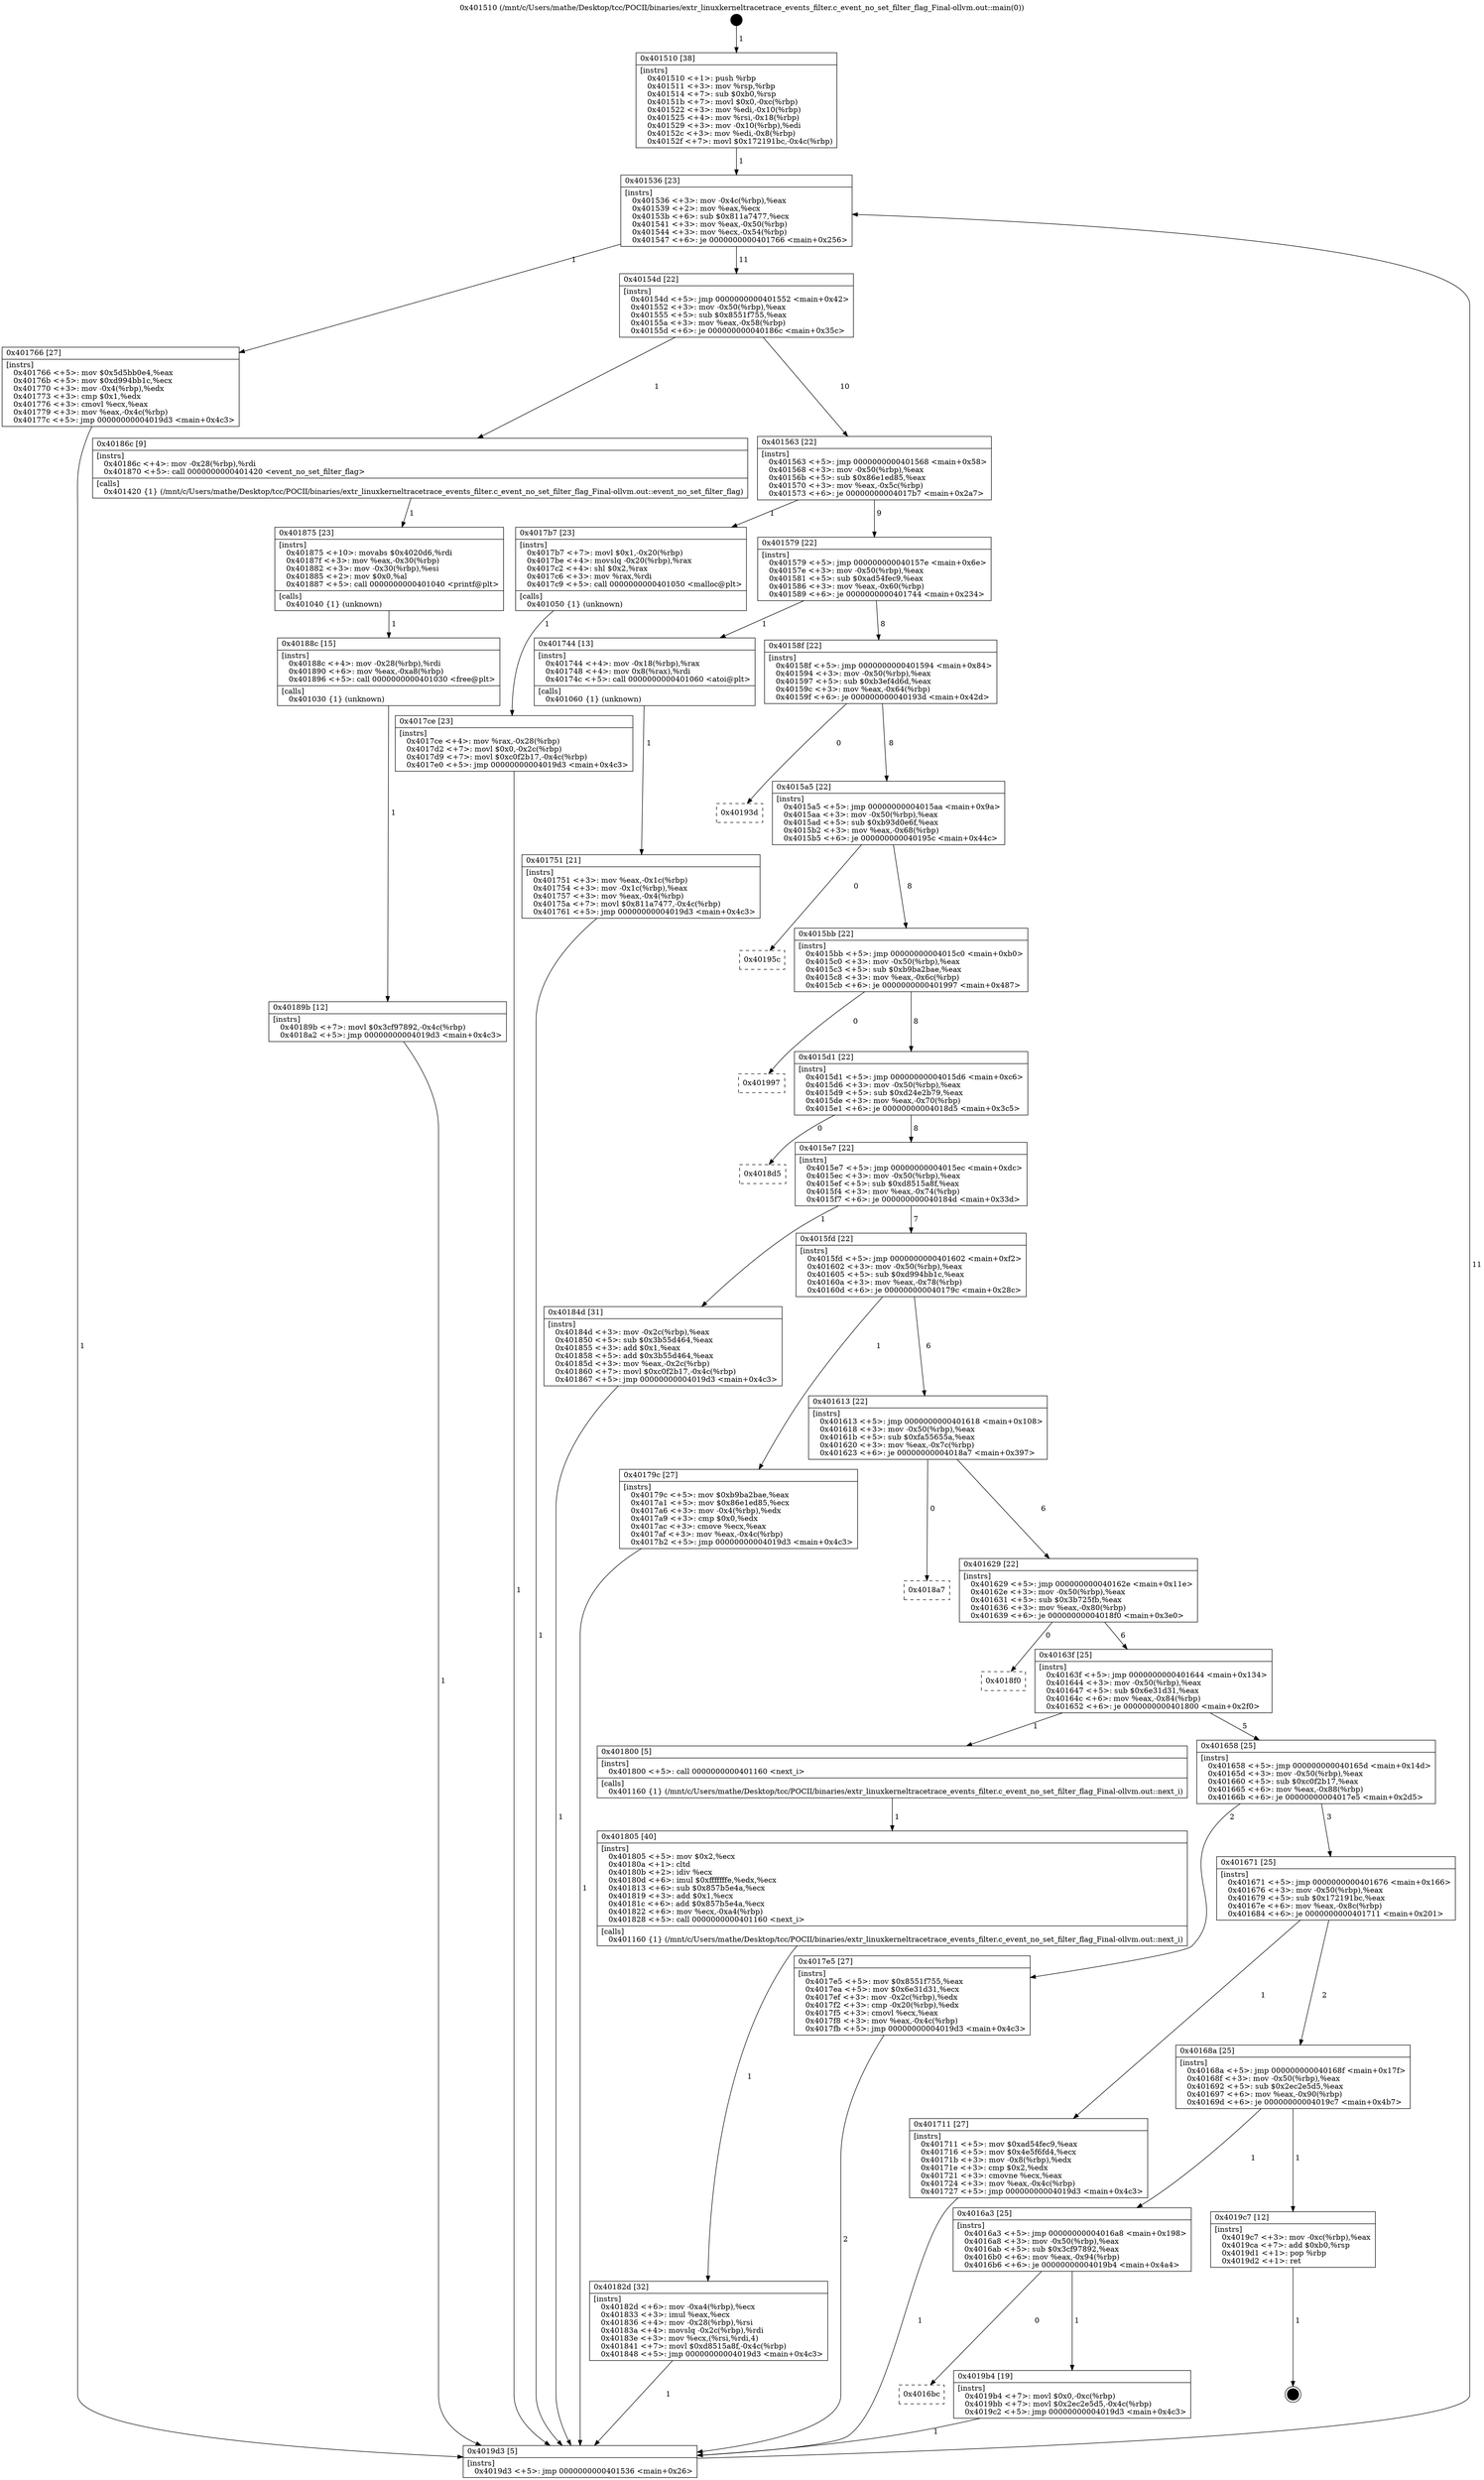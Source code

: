 digraph "0x401510" {
  label = "0x401510 (/mnt/c/Users/mathe/Desktop/tcc/POCII/binaries/extr_linuxkerneltracetrace_events_filter.c_event_no_set_filter_flag_Final-ollvm.out::main(0))"
  labelloc = "t"
  node[shape=record]

  Entry [label="",width=0.3,height=0.3,shape=circle,fillcolor=black,style=filled]
  "0x401536" [label="{
     0x401536 [23]\l
     | [instrs]\l
     &nbsp;&nbsp;0x401536 \<+3\>: mov -0x4c(%rbp),%eax\l
     &nbsp;&nbsp;0x401539 \<+2\>: mov %eax,%ecx\l
     &nbsp;&nbsp;0x40153b \<+6\>: sub $0x811a7477,%ecx\l
     &nbsp;&nbsp;0x401541 \<+3\>: mov %eax,-0x50(%rbp)\l
     &nbsp;&nbsp;0x401544 \<+3\>: mov %ecx,-0x54(%rbp)\l
     &nbsp;&nbsp;0x401547 \<+6\>: je 0000000000401766 \<main+0x256\>\l
  }"]
  "0x401766" [label="{
     0x401766 [27]\l
     | [instrs]\l
     &nbsp;&nbsp;0x401766 \<+5\>: mov $0x5d5bb0e4,%eax\l
     &nbsp;&nbsp;0x40176b \<+5\>: mov $0xd994bb1c,%ecx\l
     &nbsp;&nbsp;0x401770 \<+3\>: mov -0x4(%rbp),%edx\l
     &nbsp;&nbsp;0x401773 \<+3\>: cmp $0x1,%edx\l
     &nbsp;&nbsp;0x401776 \<+3\>: cmovl %ecx,%eax\l
     &nbsp;&nbsp;0x401779 \<+3\>: mov %eax,-0x4c(%rbp)\l
     &nbsp;&nbsp;0x40177c \<+5\>: jmp 00000000004019d3 \<main+0x4c3\>\l
  }"]
  "0x40154d" [label="{
     0x40154d [22]\l
     | [instrs]\l
     &nbsp;&nbsp;0x40154d \<+5\>: jmp 0000000000401552 \<main+0x42\>\l
     &nbsp;&nbsp;0x401552 \<+3\>: mov -0x50(%rbp),%eax\l
     &nbsp;&nbsp;0x401555 \<+5\>: sub $0x8551f755,%eax\l
     &nbsp;&nbsp;0x40155a \<+3\>: mov %eax,-0x58(%rbp)\l
     &nbsp;&nbsp;0x40155d \<+6\>: je 000000000040186c \<main+0x35c\>\l
  }"]
  Exit [label="",width=0.3,height=0.3,shape=circle,fillcolor=black,style=filled,peripheries=2]
  "0x40186c" [label="{
     0x40186c [9]\l
     | [instrs]\l
     &nbsp;&nbsp;0x40186c \<+4\>: mov -0x28(%rbp),%rdi\l
     &nbsp;&nbsp;0x401870 \<+5\>: call 0000000000401420 \<event_no_set_filter_flag\>\l
     | [calls]\l
     &nbsp;&nbsp;0x401420 \{1\} (/mnt/c/Users/mathe/Desktop/tcc/POCII/binaries/extr_linuxkerneltracetrace_events_filter.c_event_no_set_filter_flag_Final-ollvm.out::event_no_set_filter_flag)\l
  }"]
  "0x401563" [label="{
     0x401563 [22]\l
     | [instrs]\l
     &nbsp;&nbsp;0x401563 \<+5\>: jmp 0000000000401568 \<main+0x58\>\l
     &nbsp;&nbsp;0x401568 \<+3\>: mov -0x50(%rbp),%eax\l
     &nbsp;&nbsp;0x40156b \<+5\>: sub $0x86e1ed85,%eax\l
     &nbsp;&nbsp;0x401570 \<+3\>: mov %eax,-0x5c(%rbp)\l
     &nbsp;&nbsp;0x401573 \<+6\>: je 00000000004017b7 \<main+0x2a7\>\l
  }"]
  "0x4016bc" [label="{
     0x4016bc\l
  }", style=dashed]
  "0x4017b7" [label="{
     0x4017b7 [23]\l
     | [instrs]\l
     &nbsp;&nbsp;0x4017b7 \<+7\>: movl $0x1,-0x20(%rbp)\l
     &nbsp;&nbsp;0x4017be \<+4\>: movslq -0x20(%rbp),%rax\l
     &nbsp;&nbsp;0x4017c2 \<+4\>: shl $0x2,%rax\l
     &nbsp;&nbsp;0x4017c6 \<+3\>: mov %rax,%rdi\l
     &nbsp;&nbsp;0x4017c9 \<+5\>: call 0000000000401050 \<malloc@plt\>\l
     | [calls]\l
     &nbsp;&nbsp;0x401050 \{1\} (unknown)\l
  }"]
  "0x401579" [label="{
     0x401579 [22]\l
     | [instrs]\l
     &nbsp;&nbsp;0x401579 \<+5\>: jmp 000000000040157e \<main+0x6e\>\l
     &nbsp;&nbsp;0x40157e \<+3\>: mov -0x50(%rbp),%eax\l
     &nbsp;&nbsp;0x401581 \<+5\>: sub $0xad54fec9,%eax\l
     &nbsp;&nbsp;0x401586 \<+3\>: mov %eax,-0x60(%rbp)\l
     &nbsp;&nbsp;0x401589 \<+6\>: je 0000000000401744 \<main+0x234\>\l
  }"]
  "0x4019b4" [label="{
     0x4019b4 [19]\l
     | [instrs]\l
     &nbsp;&nbsp;0x4019b4 \<+7\>: movl $0x0,-0xc(%rbp)\l
     &nbsp;&nbsp;0x4019bb \<+7\>: movl $0x2ec2e5d5,-0x4c(%rbp)\l
     &nbsp;&nbsp;0x4019c2 \<+5\>: jmp 00000000004019d3 \<main+0x4c3\>\l
  }"]
  "0x401744" [label="{
     0x401744 [13]\l
     | [instrs]\l
     &nbsp;&nbsp;0x401744 \<+4\>: mov -0x18(%rbp),%rax\l
     &nbsp;&nbsp;0x401748 \<+4\>: mov 0x8(%rax),%rdi\l
     &nbsp;&nbsp;0x40174c \<+5\>: call 0000000000401060 \<atoi@plt\>\l
     | [calls]\l
     &nbsp;&nbsp;0x401060 \{1\} (unknown)\l
  }"]
  "0x40158f" [label="{
     0x40158f [22]\l
     | [instrs]\l
     &nbsp;&nbsp;0x40158f \<+5\>: jmp 0000000000401594 \<main+0x84\>\l
     &nbsp;&nbsp;0x401594 \<+3\>: mov -0x50(%rbp),%eax\l
     &nbsp;&nbsp;0x401597 \<+5\>: sub $0xb3ef4d6d,%eax\l
     &nbsp;&nbsp;0x40159c \<+3\>: mov %eax,-0x64(%rbp)\l
     &nbsp;&nbsp;0x40159f \<+6\>: je 000000000040193d \<main+0x42d\>\l
  }"]
  "0x4016a3" [label="{
     0x4016a3 [25]\l
     | [instrs]\l
     &nbsp;&nbsp;0x4016a3 \<+5\>: jmp 00000000004016a8 \<main+0x198\>\l
     &nbsp;&nbsp;0x4016a8 \<+3\>: mov -0x50(%rbp),%eax\l
     &nbsp;&nbsp;0x4016ab \<+5\>: sub $0x3cf97892,%eax\l
     &nbsp;&nbsp;0x4016b0 \<+6\>: mov %eax,-0x94(%rbp)\l
     &nbsp;&nbsp;0x4016b6 \<+6\>: je 00000000004019b4 \<main+0x4a4\>\l
  }"]
  "0x40193d" [label="{
     0x40193d\l
  }", style=dashed]
  "0x4015a5" [label="{
     0x4015a5 [22]\l
     | [instrs]\l
     &nbsp;&nbsp;0x4015a5 \<+5\>: jmp 00000000004015aa \<main+0x9a\>\l
     &nbsp;&nbsp;0x4015aa \<+3\>: mov -0x50(%rbp),%eax\l
     &nbsp;&nbsp;0x4015ad \<+5\>: sub $0xb93d0e6f,%eax\l
     &nbsp;&nbsp;0x4015b2 \<+3\>: mov %eax,-0x68(%rbp)\l
     &nbsp;&nbsp;0x4015b5 \<+6\>: je 000000000040195c \<main+0x44c\>\l
  }"]
  "0x4019c7" [label="{
     0x4019c7 [12]\l
     | [instrs]\l
     &nbsp;&nbsp;0x4019c7 \<+3\>: mov -0xc(%rbp),%eax\l
     &nbsp;&nbsp;0x4019ca \<+7\>: add $0xb0,%rsp\l
     &nbsp;&nbsp;0x4019d1 \<+1\>: pop %rbp\l
     &nbsp;&nbsp;0x4019d2 \<+1\>: ret\l
  }"]
  "0x40195c" [label="{
     0x40195c\l
  }", style=dashed]
  "0x4015bb" [label="{
     0x4015bb [22]\l
     | [instrs]\l
     &nbsp;&nbsp;0x4015bb \<+5\>: jmp 00000000004015c0 \<main+0xb0\>\l
     &nbsp;&nbsp;0x4015c0 \<+3\>: mov -0x50(%rbp),%eax\l
     &nbsp;&nbsp;0x4015c3 \<+5\>: sub $0xb9ba2bae,%eax\l
     &nbsp;&nbsp;0x4015c8 \<+3\>: mov %eax,-0x6c(%rbp)\l
     &nbsp;&nbsp;0x4015cb \<+6\>: je 0000000000401997 \<main+0x487\>\l
  }"]
  "0x40189b" [label="{
     0x40189b [12]\l
     | [instrs]\l
     &nbsp;&nbsp;0x40189b \<+7\>: movl $0x3cf97892,-0x4c(%rbp)\l
     &nbsp;&nbsp;0x4018a2 \<+5\>: jmp 00000000004019d3 \<main+0x4c3\>\l
  }"]
  "0x401997" [label="{
     0x401997\l
  }", style=dashed]
  "0x4015d1" [label="{
     0x4015d1 [22]\l
     | [instrs]\l
     &nbsp;&nbsp;0x4015d1 \<+5\>: jmp 00000000004015d6 \<main+0xc6\>\l
     &nbsp;&nbsp;0x4015d6 \<+3\>: mov -0x50(%rbp),%eax\l
     &nbsp;&nbsp;0x4015d9 \<+5\>: sub $0xd24e2b79,%eax\l
     &nbsp;&nbsp;0x4015de \<+3\>: mov %eax,-0x70(%rbp)\l
     &nbsp;&nbsp;0x4015e1 \<+6\>: je 00000000004018d5 \<main+0x3c5\>\l
  }"]
  "0x40188c" [label="{
     0x40188c [15]\l
     | [instrs]\l
     &nbsp;&nbsp;0x40188c \<+4\>: mov -0x28(%rbp),%rdi\l
     &nbsp;&nbsp;0x401890 \<+6\>: mov %eax,-0xa8(%rbp)\l
     &nbsp;&nbsp;0x401896 \<+5\>: call 0000000000401030 \<free@plt\>\l
     | [calls]\l
     &nbsp;&nbsp;0x401030 \{1\} (unknown)\l
  }"]
  "0x4018d5" [label="{
     0x4018d5\l
  }", style=dashed]
  "0x4015e7" [label="{
     0x4015e7 [22]\l
     | [instrs]\l
     &nbsp;&nbsp;0x4015e7 \<+5\>: jmp 00000000004015ec \<main+0xdc\>\l
     &nbsp;&nbsp;0x4015ec \<+3\>: mov -0x50(%rbp),%eax\l
     &nbsp;&nbsp;0x4015ef \<+5\>: sub $0xd8515a8f,%eax\l
     &nbsp;&nbsp;0x4015f4 \<+3\>: mov %eax,-0x74(%rbp)\l
     &nbsp;&nbsp;0x4015f7 \<+6\>: je 000000000040184d \<main+0x33d\>\l
  }"]
  "0x401875" [label="{
     0x401875 [23]\l
     | [instrs]\l
     &nbsp;&nbsp;0x401875 \<+10\>: movabs $0x4020d6,%rdi\l
     &nbsp;&nbsp;0x40187f \<+3\>: mov %eax,-0x30(%rbp)\l
     &nbsp;&nbsp;0x401882 \<+3\>: mov -0x30(%rbp),%esi\l
     &nbsp;&nbsp;0x401885 \<+2\>: mov $0x0,%al\l
     &nbsp;&nbsp;0x401887 \<+5\>: call 0000000000401040 \<printf@plt\>\l
     | [calls]\l
     &nbsp;&nbsp;0x401040 \{1\} (unknown)\l
  }"]
  "0x40184d" [label="{
     0x40184d [31]\l
     | [instrs]\l
     &nbsp;&nbsp;0x40184d \<+3\>: mov -0x2c(%rbp),%eax\l
     &nbsp;&nbsp;0x401850 \<+5\>: sub $0x3b55d464,%eax\l
     &nbsp;&nbsp;0x401855 \<+3\>: add $0x1,%eax\l
     &nbsp;&nbsp;0x401858 \<+5\>: add $0x3b55d464,%eax\l
     &nbsp;&nbsp;0x40185d \<+3\>: mov %eax,-0x2c(%rbp)\l
     &nbsp;&nbsp;0x401860 \<+7\>: movl $0xc0f2b17,-0x4c(%rbp)\l
     &nbsp;&nbsp;0x401867 \<+5\>: jmp 00000000004019d3 \<main+0x4c3\>\l
  }"]
  "0x4015fd" [label="{
     0x4015fd [22]\l
     | [instrs]\l
     &nbsp;&nbsp;0x4015fd \<+5\>: jmp 0000000000401602 \<main+0xf2\>\l
     &nbsp;&nbsp;0x401602 \<+3\>: mov -0x50(%rbp),%eax\l
     &nbsp;&nbsp;0x401605 \<+5\>: sub $0xd994bb1c,%eax\l
     &nbsp;&nbsp;0x40160a \<+3\>: mov %eax,-0x78(%rbp)\l
     &nbsp;&nbsp;0x40160d \<+6\>: je 000000000040179c \<main+0x28c\>\l
  }"]
  "0x40182d" [label="{
     0x40182d [32]\l
     | [instrs]\l
     &nbsp;&nbsp;0x40182d \<+6\>: mov -0xa4(%rbp),%ecx\l
     &nbsp;&nbsp;0x401833 \<+3\>: imul %eax,%ecx\l
     &nbsp;&nbsp;0x401836 \<+4\>: mov -0x28(%rbp),%rsi\l
     &nbsp;&nbsp;0x40183a \<+4\>: movslq -0x2c(%rbp),%rdi\l
     &nbsp;&nbsp;0x40183e \<+3\>: mov %ecx,(%rsi,%rdi,4)\l
     &nbsp;&nbsp;0x401841 \<+7\>: movl $0xd8515a8f,-0x4c(%rbp)\l
     &nbsp;&nbsp;0x401848 \<+5\>: jmp 00000000004019d3 \<main+0x4c3\>\l
  }"]
  "0x40179c" [label="{
     0x40179c [27]\l
     | [instrs]\l
     &nbsp;&nbsp;0x40179c \<+5\>: mov $0xb9ba2bae,%eax\l
     &nbsp;&nbsp;0x4017a1 \<+5\>: mov $0x86e1ed85,%ecx\l
     &nbsp;&nbsp;0x4017a6 \<+3\>: mov -0x4(%rbp),%edx\l
     &nbsp;&nbsp;0x4017a9 \<+3\>: cmp $0x0,%edx\l
     &nbsp;&nbsp;0x4017ac \<+3\>: cmove %ecx,%eax\l
     &nbsp;&nbsp;0x4017af \<+3\>: mov %eax,-0x4c(%rbp)\l
     &nbsp;&nbsp;0x4017b2 \<+5\>: jmp 00000000004019d3 \<main+0x4c3\>\l
  }"]
  "0x401613" [label="{
     0x401613 [22]\l
     | [instrs]\l
     &nbsp;&nbsp;0x401613 \<+5\>: jmp 0000000000401618 \<main+0x108\>\l
     &nbsp;&nbsp;0x401618 \<+3\>: mov -0x50(%rbp),%eax\l
     &nbsp;&nbsp;0x40161b \<+5\>: sub $0xfa55655a,%eax\l
     &nbsp;&nbsp;0x401620 \<+3\>: mov %eax,-0x7c(%rbp)\l
     &nbsp;&nbsp;0x401623 \<+6\>: je 00000000004018a7 \<main+0x397\>\l
  }"]
  "0x401805" [label="{
     0x401805 [40]\l
     | [instrs]\l
     &nbsp;&nbsp;0x401805 \<+5\>: mov $0x2,%ecx\l
     &nbsp;&nbsp;0x40180a \<+1\>: cltd\l
     &nbsp;&nbsp;0x40180b \<+2\>: idiv %ecx\l
     &nbsp;&nbsp;0x40180d \<+6\>: imul $0xfffffffe,%edx,%ecx\l
     &nbsp;&nbsp;0x401813 \<+6\>: sub $0x857b5e4a,%ecx\l
     &nbsp;&nbsp;0x401819 \<+3\>: add $0x1,%ecx\l
     &nbsp;&nbsp;0x40181c \<+6\>: add $0x857b5e4a,%ecx\l
     &nbsp;&nbsp;0x401822 \<+6\>: mov %ecx,-0xa4(%rbp)\l
     &nbsp;&nbsp;0x401828 \<+5\>: call 0000000000401160 \<next_i\>\l
     | [calls]\l
     &nbsp;&nbsp;0x401160 \{1\} (/mnt/c/Users/mathe/Desktop/tcc/POCII/binaries/extr_linuxkerneltracetrace_events_filter.c_event_no_set_filter_flag_Final-ollvm.out::next_i)\l
  }"]
  "0x4018a7" [label="{
     0x4018a7\l
  }", style=dashed]
  "0x401629" [label="{
     0x401629 [22]\l
     | [instrs]\l
     &nbsp;&nbsp;0x401629 \<+5\>: jmp 000000000040162e \<main+0x11e\>\l
     &nbsp;&nbsp;0x40162e \<+3\>: mov -0x50(%rbp),%eax\l
     &nbsp;&nbsp;0x401631 \<+5\>: sub $0x3b725fb,%eax\l
     &nbsp;&nbsp;0x401636 \<+3\>: mov %eax,-0x80(%rbp)\l
     &nbsp;&nbsp;0x401639 \<+6\>: je 00000000004018f0 \<main+0x3e0\>\l
  }"]
  "0x4017ce" [label="{
     0x4017ce [23]\l
     | [instrs]\l
     &nbsp;&nbsp;0x4017ce \<+4\>: mov %rax,-0x28(%rbp)\l
     &nbsp;&nbsp;0x4017d2 \<+7\>: movl $0x0,-0x2c(%rbp)\l
     &nbsp;&nbsp;0x4017d9 \<+7\>: movl $0xc0f2b17,-0x4c(%rbp)\l
     &nbsp;&nbsp;0x4017e0 \<+5\>: jmp 00000000004019d3 \<main+0x4c3\>\l
  }"]
  "0x4018f0" [label="{
     0x4018f0\l
  }", style=dashed]
  "0x40163f" [label="{
     0x40163f [25]\l
     | [instrs]\l
     &nbsp;&nbsp;0x40163f \<+5\>: jmp 0000000000401644 \<main+0x134\>\l
     &nbsp;&nbsp;0x401644 \<+3\>: mov -0x50(%rbp),%eax\l
     &nbsp;&nbsp;0x401647 \<+5\>: sub $0x6e31d31,%eax\l
     &nbsp;&nbsp;0x40164c \<+6\>: mov %eax,-0x84(%rbp)\l
     &nbsp;&nbsp;0x401652 \<+6\>: je 0000000000401800 \<main+0x2f0\>\l
  }"]
  "0x401751" [label="{
     0x401751 [21]\l
     | [instrs]\l
     &nbsp;&nbsp;0x401751 \<+3\>: mov %eax,-0x1c(%rbp)\l
     &nbsp;&nbsp;0x401754 \<+3\>: mov -0x1c(%rbp),%eax\l
     &nbsp;&nbsp;0x401757 \<+3\>: mov %eax,-0x4(%rbp)\l
     &nbsp;&nbsp;0x40175a \<+7\>: movl $0x811a7477,-0x4c(%rbp)\l
     &nbsp;&nbsp;0x401761 \<+5\>: jmp 00000000004019d3 \<main+0x4c3\>\l
  }"]
  "0x401800" [label="{
     0x401800 [5]\l
     | [instrs]\l
     &nbsp;&nbsp;0x401800 \<+5\>: call 0000000000401160 \<next_i\>\l
     | [calls]\l
     &nbsp;&nbsp;0x401160 \{1\} (/mnt/c/Users/mathe/Desktop/tcc/POCII/binaries/extr_linuxkerneltracetrace_events_filter.c_event_no_set_filter_flag_Final-ollvm.out::next_i)\l
  }"]
  "0x401658" [label="{
     0x401658 [25]\l
     | [instrs]\l
     &nbsp;&nbsp;0x401658 \<+5\>: jmp 000000000040165d \<main+0x14d\>\l
     &nbsp;&nbsp;0x40165d \<+3\>: mov -0x50(%rbp),%eax\l
     &nbsp;&nbsp;0x401660 \<+5\>: sub $0xc0f2b17,%eax\l
     &nbsp;&nbsp;0x401665 \<+6\>: mov %eax,-0x88(%rbp)\l
     &nbsp;&nbsp;0x40166b \<+6\>: je 00000000004017e5 \<main+0x2d5\>\l
  }"]
  "0x401510" [label="{
     0x401510 [38]\l
     | [instrs]\l
     &nbsp;&nbsp;0x401510 \<+1\>: push %rbp\l
     &nbsp;&nbsp;0x401511 \<+3\>: mov %rsp,%rbp\l
     &nbsp;&nbsp;0x401514 \<+7\>: sub $0xb0,%rsp\l
     &nbsp;&nbsp;0x40151b \<+7\>: movl $0x0,-0xc(%rbp)\l
     &nbsp;&nbsp;0x401522 \<+3\>: mov %edi,-0x10(%rbp)\l
     &nbsp;&nbsp;0x401525 \<+4\>: mov %rsi,-0x18(%rbp)\l
     &nbsp;&nbsp;0x401529 \<+3\>: mov -0x10(%rbp),%edi\l
     &nbsp;&nbsp;0x40152c \<+3\>: mov %edi,-0x8(%rbp)\l
     &nbsp;&nbsp;0x40152f \<+7\>: movl $0x172191bc,-0x4c(%rbp)\l
  }"]
  "0x4017e5" [label="{
     0x4017e5 [27]\l
     | [instrs]\l
     &nbsp;&nbsp;0x4017e5 \<+5\>: mov $0x8551f755,%eax\l
     &nbsp;&nbsp;0x4017ea \<+5\>: mov $0x6e31d31,%ecx\l
     &nbsp;&nbsp;0x4017ef \<+3\>: mov -0x2c(%rbp),%edx\l
     &nbsp;&nbsp;0x4017f2 \<+3\>: cmp -0x20(%rbp),%edx\l
     &nbsp;&nbsp;0x4017f5 \<+3\>: cmovl %ecx,%eax\l
     &nbsp;&nbsp;0x4017f8 \<+3\>: mov %eax,-0x4c(%rbp)\l
     &nbsp;&nbsp;0x4017fb \<+5\>: jmp 00000000004019d3 \<main+0x4c3\>\l
  }"]
  "0x401671" [label="{
     0x401671 [25]\l
     | [instrs]\l
     &nbsp;&nbsp;0x401671 \<+5\>: jmp 0000000000401676 \<main+0x166\>\l
     &nbsp;&nbsp;0x401676 \<+3\>: mov -0x50(%rbp),%eax\l
     &nbsp;&nbsp;0x401679 \<+5\>: sub $0x172191bc,%eax\l
     &nbsp;&nbsp;0x40167e \<+6\>: mov %eax,-0x8c(%rbp)\l
     &nbsp;&nbsp;0x401684 \<+6\>: je 0000000000401711 \<main+0x201\>\l
  }"]
  "0x4019d3" [label="{
     0x4019d3 [5]\l
     | [instrs]\l
     &nbsp;&nbsp;0x4019d3 \<+5\>: jmp 0000000000401536 \<main+0x26\>\l
  }"]
  "0x401711" [label="{
     0x401711 [27]\l
     | [instrs]\l
     &nbsp;&nbsp;0x401711 \<+5\>: mov $0xad54fec9,%eax\l
     &nbsp;&nbsp;0x401716 \<+5\>: mov $0x4e5f6fd4,%ecx\l
     &nbsp;&nbsp;0x40171b \<+3\>: mov -0x8(%rbp),%edx\l
     &nbsp;&nbsp;0x40171e \<+3\>: cmp $0x2,%edx\l
     &nbsp;&nbsp;0x401721 \<+3\>: cmovne %ecx,%eax\l
     &nbsp;&nbsp;0x401724 \<+3\>: mov %eax,-0x4c(%rbp)\l
     &nbsp;&nbsp;0x401727 \<+5\>: jmp 00000000004019d3 \<main+0x4c3\>\l
  }"]
  "0x40168a" [label="{
     0x40168a [25]\l
     | [instrs]\l
     &nbsp;&nbsp;0x40168a \<+5\>: jmp 000000000040168f \<main+0x17f\>\l
     &nbsp;&nbsp;0x40168f \<+3\>: mov -0x50(%rbp),%eax\l
     &nbsp;&nbsp;0x401692 \<+5\>: sub $0x2ec2e5d5,%eax\l
     &nbsp;&nbsp;0x401697 \<+6\>: mov %eax,-0x90(%rbp)\l
     &nbsp;&nbsp;0x40169d \<+6\>: je 00000000004019c7 \<main+0x4b7\>\l
  }"]
  Entry -> "0x401510" [label=" 1"]
  "0x401536" -> "0x401766" [label=" 1"]
  "0x401536" -> "0x40154d" [label=" 11"]
  "0x4019c7" -> Exit [label=" 1"]
  "0x40154d" -> "0x40186c" [label=" 1"]
  "0x40154d" -> "0x401563" [label=" 10"]
  "0x4019b4" -> "0x4019d3" [label=" 1"]
  "0x401563" -> "0x4017b7" [label=" 1"]
  "0x401563" -> "0x401579" [label=" 9"]
  "0x4016a3" -> "0x4016bc" [label=" 0"]
  "0x401579" -> "0x401744" [label=" 1"]
  "0x401579" -> "0x40158f" [label=" 8"]
  "0x4016a3" -> "0x4019b4" [label=" 1"]
  "0x40158f" -> "0x40193d" [label=" 0"]
  "0x40158f" -> "0x4015a5" [label=" 8"]
  "0x40168a" -> "0x4016a3" [label=" 1"]
  "0x4015a5" -> "0x40195c" [label=" 0"]
  "0x4015a5" -> "0x4015bb" [label=" 8"]
  "0x40168a" -> "0x4019c7" [label=" 1"]
  "0x4015bb" -> "0x401997" [label=" 0"]
  "0x4015bb" -> "0x4015d1" [label=" 8"]
  "0x40189b" -> "0x4019d3" [label=" 1"]
  "0x4015d1" -> "0x4018d5" [label=" 0"]
  "0x4015d1" -> "0x4015e7" [label=" 8"]
  "0x40188c" -> "0x40189b" [label=" 1"]
  "0x4015e7" -> "0x40184d" [label=" 1"]
  "0x4015e7" -> "0x4015fd" [label=" 7"]
  "0x401875" -> "0x40188c" [label=" 1"]
  "0x4015fd" -> "0x40179c" [label=" 1"]
  "0x4015fd" -> "0x401613" [label=" 6"]
  "0x40186c" -> "0x401875" [label=" 1"]
  "0x401613" -> "0x4018a7" [label=" 0"]
  "0x401613" -> "0x401629" [label=" 6"]
  "0x40184d" -> "0x4019d3" [label=" 1"]
  "0x401629" -> "0x4018f0" [label=" 0"]
  "0x401629" -> "0x40163f" [label=" 6"]
  "0x40182d" -> "0x4019d3" [label=" 1"]
  "0x40163f" -> "0x401800" [label=" 1"]
  "0x40163f" -> "0x401658" [label=" 5"]
  "0x401805" -> "0x40182d" [label=" 1"]
  "0x401658" -> "0x4017e5" [label=" 2"]
  "0x401658" -> "0x401671" [label=" 3"]
  "0x401800" -> "0x401805" [label=" 1"]
  "0x401671" -> "0x401711" [label=" 1"]
  "0x401671" -> "0x40168a" [label=" 2"]
  "0x401711" -> "0x4019d3" [label=" 1"]
  "0x401510" -> "0x401536" [label=" 1"]
  "0x4019d3" -> "0x401536" [label=" 11"]
  "0x401744" -> "0x401751" [label=" 1"]
  "0x401751" -> "0x4019d3" [label=" 1"]
  "0x401766" -> "0x4019d3" [label=" 1"]
  "0x40179c" -> "0x4019d3" [label=" 1"]
  "0x4017b7" -> "0x4017ce" [label=" 1"]
  "0x4017ce" -> "0x4019d3" [label=" 1"]
  "0x4017e5" -> "0x4019d3" [label=" 2"]
}
